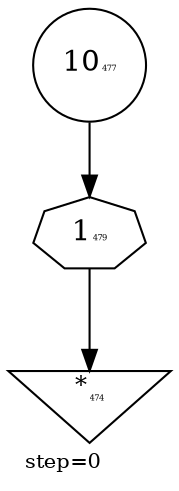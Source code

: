 digraph {
  graph  [labelloc=bottom,labeljust=left,fontsize="10",label="step=0"];
  "474" [shape=invtriangle,peripheries="1",label=<<SUP>*</SUP><FONT POINT-SIZE='4'>474</FONT>>,labelfontcolor=black,color=black];
  "477" [shape=circle,peripheries="1",label=<10<FONT POINT-SIZE='4'>477</FONT>>,labelfontcolor=Black,color=black];
  "479" [label=<1<FONT POINT-SIZE='4'>479</FONT>>,peripheries="1",color=black,shape=septagon];
  "477" -> "479" [color=black];
  "479" -> "474" [color=black];
}